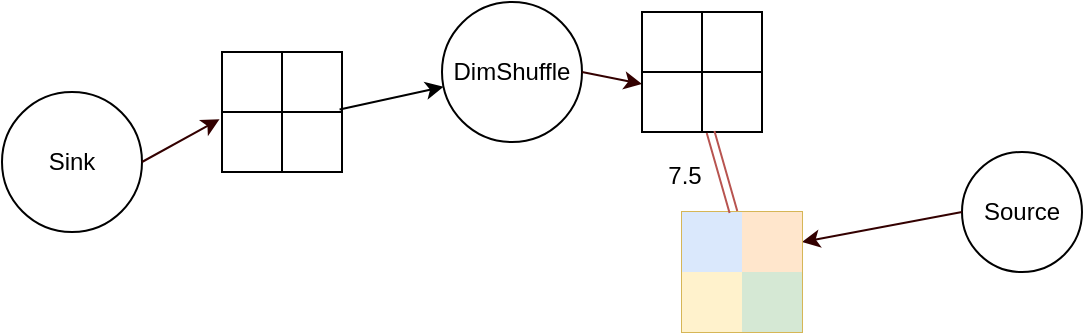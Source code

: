 <mxfile version="14.4.2" type="device"><diagram id="dzN43u1hBWLjYu7egHcY" name="Page-1"><mxGraphModel dx="946" dy="646" grid="1" gridSize="10" guides="1" tooltips="1" connect="1" arrows="1" fold="1" page="1" pageScale="1" pageWidth="827" pageHeight="1169" math="0" shadow="0"><root><mxCell id="0"/><mxCell id="1" parent="0"/><mxCell id="-6lG72uoijFbQmzce9TR-4" value="Sink" style="ellipse;whiteSpace=wrap;html=1;" parent="1" vertex="1"><mxGeometry x="50" y="80" width="70" height="70" as="geometry"/></mxCell><mxCell id="TW2ww-MPRKSN2_upmwK--5" value="" style="endArrow=classic;html=1;strokeColor=#330000;fontFamily=Helvetica;exitX=1;exitY=0.5;exitDx=0;exitDy=0;entryX=-0.02;entryY=0.12;entryDx=0;entryDy=0;entryPerimeter=0;" parent="1" source="-6lG72uoijFbQmzce9TR-4" target="54VhB3zsTRfRKsyuwtZE-5" edge="1"><mxGeometry width="50" height="50" relative="1" as="geometry"><mxPoint x="390" y="320" as="sourcePoint"/><mxPoint x="150" y="218" as="targetPoint"/></mxGeometry></mxCell><mxCell id="54VhB3zsTRfRKsyuwtZE-1" value="" style="shape=table;html=1;whiteSpace=wrap;startSize=0;container=1;collapsible=0;childLayout=tableLayout;" parent="1" vertex="1"><mxGeometry x="160" y="60" width="60" height="60" as="geometry"/></mxCell><mxCell id="54VhB3zsTRfRKsyuwtZE-2" value="" style="shape=partialRectangle;html=1;whiteSpace=wrap;collapsible=0;dropTarget=0;pointerEvents=0;fillColor=none;top=0;left=0;bottom=0;right=0;points=[[0,0.5],[1,0.5]];portConstraint=eastwest;" parent="54VhB3zsTRfRKsyuwtZE-1" vertex="1"><mxGeometry width="60" height="30" as="geometry"/></mxCell><mxCell id="54VhB3zsTRfRKsyuwtZE-3" value="" style="shape=partialRectangle;html=1;whiteSpace=wrap;connectable=0;overflow=hidden;fillColor=none;top=0;left=0;bottom=0;right=0;" parent="54VhB3zsTRfRKsyuwtZE-2" vertex="1"><mxGeometry width="30" height="30" as="geometry"/></mxCell><mxCell id="54VhB3zsTRfRKsyuwtZE-4" value="" style="shape=partialRectangle;html=1;whiteSpace=wrap;connectable=0;overflow=hidden;fillColor=none;top=0;left=0;bottom=0;right=0;" parent="54VhB3zsTRfRKsyuwtZE-2" vertex="1"><mxGeometry x="30" width="30" height="30" as="geometry"/></mxCell><mxCell id="54VhB3zsTRfRKsyuwtZE-5" value="" style="shape=partialRectangle;html=1;whiteSpace=wrap;collapsible=0;dropTarget=0;pointerEvents=0;fillColor=none;top=0;left=0;bottom=0;right=0;points=[[0,0.5],[1,0.5]];portConstraint=eastwest;" parent="54VhB3zsTRfRKsyuwtZE-1" vertex="1"><mxGeometry y="30" width="60" height="30" as="geometry"/></mxCell><mxCell id="54VhB3zsTRfRKsyuwtZE-6" value="" style="shape=partialRectangle;html=1;whiteSpace=wrap;connectable=0;overflow=hidden;fillColor=none;top=0;left=0;bottom=0;right=0;" parent="54VhB3zsTRfRKsyuwtZE-5" vertex="1"><mxGeometry width="30" height="30" as="geometry"/></mxCell><mxCell id="54VhB3zsTRfRKsyuwtZE-7" value="" style="shape=partialRectangle;html=1;whiteSpace=wrap;connectable=0;overflow=hidden;fillColor=none;top=0;left=0;bottom=0;right=0;" parent="54VhB3zsTRfRKsyuwtZE-5" vertex="1"><mxGeometry x="30" width="30" height="30" as="geometry"/></mxCell><mxCell id="54VhB3zsTRfRKsyuwtZE-26" value="DimShuffle" style="ellipse;whiteSpace=wrap;html=1;" parent="1" vertex="1"><mxGeometry x="270" y="35" width="70" height="70" as="geometry"/></mxCell><mxCell id="54VhB3zsTRfRKsyuwtZE-27" value="" style="endArrow=classic;html=1;strokeColor=#330000;fontFamily=Helvetica;exitX=1;exitY=0.5;exitDx=0;exitDy=0;entryX=0;entryY=0.2;entryDx=0;entryDy=0;entryPerimeter=0;" parent="1" source="54VhB3zsTRfRKsyuwtZE-26" target="54VhB3zsTRfRKsyuwtZE-32" edge="1"><mxGeometry width="50" height="50" relative="1" as="geometry"><mxPoint x="580" y="320" as="sourcePoint"/><mxPoint x="319" y="83" as="targetPoint"/></mxGeometry></mxCell><mxCell id="54VhB3zsTRfRKsyuwtZE-28" value="" style="shape=table;html=1;whiteSpace=wrap;startSize=0;container=1;collapsible=0;childLayout=tableLayout;" parent="1" vertex="1"><mxGeometry x="370" y="40" width="60" height="60" as="geometry"/></mxCell><mxCell id="54VhB3zsTRfRKsyuwtZE-29" value="" style="shape=partialRectangle;html=1;whiteSpace=wrap;collapsible=0;dropTarget=0;pointerEvents=0;fillColor=none;top=0;left=0;bottom=0;right=0;points=[[0,0.5],[1,0.5]];portConstraint=eastwest;" parent="54VhB3zsTRfRKsyuwtZE-28" vertex="1"><mxGeometry width="60" height="30" as="geometry"/></mxCell><mxCell id="54VhB3zsTRfRKsyuwtZE-30" value="" style="shape=partialRectangle;html=1;whiteSpace=wrap;connectable=0;overflow=hidden;fillColor=none;top=0;left=0;bottom=0;right=0;" parent="54VhB3zsTRfRKsyuwtZE-29" vertex="1"><mxGeometry width="30" height="30" as="geometry"/></mxCell><mxCell id="54VhB3zsTRfRKsyuwtZE-31" value="" style="shape=partialRectangle;html=1;whiteSpace=wrap;connectable=0;overflow=hidden;fillColor=none;top=0;left=0;bottom=0;right=0;" parent="54VhB3zsTRfRKsyuwtZE-29" vertex="1"><mxGeometry x="30" width="30" height="30" as="geometry"/></mxCell><mxCell id="54VhB3zsTRfRKsyuwtZE-32" value="" style="shape=partialRectangle;html=1;whiteSpace=wrap;collapsible=0;dropTarget=0;pointerEvents=0;fillColor=none;top=0;left=0;bottom=0;right=0;points=[[0,0.5],[1,0.5]];portConstraint=eastwest;" parent="54VhB3zsTRfRKsyuwtZE-28" vertex="1"><mxGeometry y="30" width="60" height="30" as="geometry"/></mxCell><mxCell id="54VhB3zsTRfRKsyuwtZE-33" value="" style="shape=partialRectangle;html=1;whiteSpace=wrap;connectable=0;overflow=hidden;fillColor=none;top=0;left=0;bottom=0;right=0;" parent="54VhB3zsTRfRKsyuwtZE-32" vertex="1"><mxGeometry width="30" height="30" as="geometry"/></mxCell><mxCell id="54VhB3zsTRfRKsyuwtZE-34" value="" style="shape=partialRectangle;html=1;whiteSpace=wrap;connectable=0;overflow=hidden;fillColor=none;top=0;left=0;bottom=0;right=0;" parent="54VhB3zsTRfRKsyuwtZE-32" vertex="1"><mxGeometry x="30" width="30" height="30" as="geometry"/></mxCell><mxCell id="54VhB3zsTRfRKsyuwtZE-35" style="edgeStyle=none;rounded=0;orthogonalLoop=1;jettySize=auto;html=1;exitX=0.98;exitY=0.96;exitDx=0;exitDy=0;exitPerimeter=0;" parent="1" source="54VhB3zsTRfRKsyuwtZE-2" target="54VhB3zsTRfRKsyuwtZE-26" edge="1"><mxGeometry relative="1" as="geometry"/></mxCell><mxCell id="54VhB3zsTRfRKsyuwtZE-50" value="Source" style="ellipse;whiteSpace=wrap;html=1;" parent="1" vertex="1"><mxGeometry x="530" y="110" width="60" height="60" as="geometry"/></mxCell><mxCell id="54VhB3zsTRfRKsyuwtZE-51" value="" style="endArrow=classic;html=1;strokeColor=#330000;fontFamily=Helvetica;exitX=0;exitY=0.5;exitDx=0;exitDy=0;entryX=1;entryY=0.5;entryDx=0;entryDy=0;" parent="1" source="54VhB3zsTRfRKsyuwtZE-50" target="54VhB3zsTRfRKsyuwtZE-53" edge="1"><mxGeometry width="50" height="50" relative="1" as="geometry"><mxPoint x="580" y="420" as="sourcePoint"/><mxPoint x="319" y="183" as="targetPoint"/></mxGeometry></mxCell><mxCell id="54VhB3zsTRfRKsyuwtZE-52" value="" style="shape=table;html=1;whiteSpace=wrap;startSize=0;container=1;collapsible=0;childLayout=tableLayout;fillColor=#fff2cc;strokeColor=#d6b656;" parent="1" vertex="1"><mxGeometry x="390" y="140" width="60" height="60" as="geometry"/></mxCell><mxCell id="54VhB3zsTRfRKsyuwtZE-53" value="" style="shape=partialRectangle;html=1;whiteSpace=wrap;collapsible=0;dropTarget=0;pointerEvents=0;fillColor=none;top=0;left=0;bottom=0;right=0;points=[[0,0.5],[1,0.5]];portConstraint=eastwest;" parent="54VhB3zsTRfRKsyuwtZE-52" vertex="1"><mxGeometry width="60" height="30" as="geometry"/></mxCell><mxCell id="54VhB3zsTRfRKsyuwtZE-54" value="" style="shape=partialRectangle;html=1;whiteSpace=wrap;connectable=0;overflow=hidden;fillColor=#dae8fc;top=0;left=0;bottom=0;right=0;strokeColor=#6c8ebf;" parent="54VhB3zsTRfRKsyuwtZE-53" vertex="1"><mxGeometry width="30" height="30" as="geometry"/></mxCell><mxCell id="54VhB3zsTRfRKsyuwtZE-55" value="" style="shape=partialRectangle;html=1;whiteSpace=wrap;connectable=0;overflow=hidden;fillColor=#ffe6cc;top=0;left=0;bottom=0;right=0;strokeColor=#d79b00;" parent="54VhB3zsTRfRKsyuwtZE-53" vertex="1"><mxGeometry x="30" width="30" height="30" as="geometry"/></mxCell><mxCell id="54VhB3zsTRfRKsyuwtZE-56" value="" style="shape=partialRectangle;html=1;whiteSpace=wrap;collapsible=0;dropTarget=0;pointerEvents=0;fillColor=none;top=0;left=0;bottom=0;right=0;points=[[0,0.5],[1,0.5]];portConstraint=eastwest;" parent="54VhB3zsTRfRKsyuwtZE-52" vertex="1"><mxGeometry y="30" width="60" height="30" as="geometry"/></mxCell><mxCell id="54VhB3zsTRfRKsyuwtZE-57" value="" style="shape=partialRectangle;html=1;whiteSpace=wrap;connectable=0;overflow=hidden;fillColor=#fff2cc;top=0;left=0;bottom=0;right=0;strokeColor=#d6b656;" parent="54VhB3zsTRfRKsyuwtZE-56" vertex="1"><mxGeometry width="30" height="30" as="geometry"/></mxCell><mxCell id="54VhB3zsTRfRKsyuwtZE-58" value="" style="shape=partialRectangle;html=1;whiteSpace=wrap;connectable=0;overflow=hidden;fillColor=#d5e8d4;top=0;left=0;bottom=0;right=0;strokeColor=#82b366;" parent="54VhB3zsTRfRKsyuwtZE-56" vertex="1"><mxGeometry x="30" width="30" height="30" as="geometry"/></mxCell><mxCell id="54VhB3zsTRfRKsyuwtZE-59" value="" style="endArrow=none;html=1;shape=link;fillColor=#f8cecc;strokeColor=#b85450;" parent="1" source="54VhB3zsTRfRKsyuwtZE-32" target="54VhB3zsTRfRKsyuwtZE-53" edge="1"><mxGeometry width="50" height="50" relative="1" as="geometry"><mxPoint x="390" y="320" as="sourcePoint"/><mxPoint x="440" y="270" as="targetPoint"/></mxGeometry></mxCell><mxCell id="54VhB3zsTRfRKsyuwtZE-60" value="7.5" style="text;html=1;align=center;verticalAlign=middle;resizable=0;points=[];autosize=1;" parent="1" vertex="1"><mxGeometry x="376" y="112" width="30" height="20" as="geometry"/></mxCell></root></mxGraphModel></diagram></mxfile>